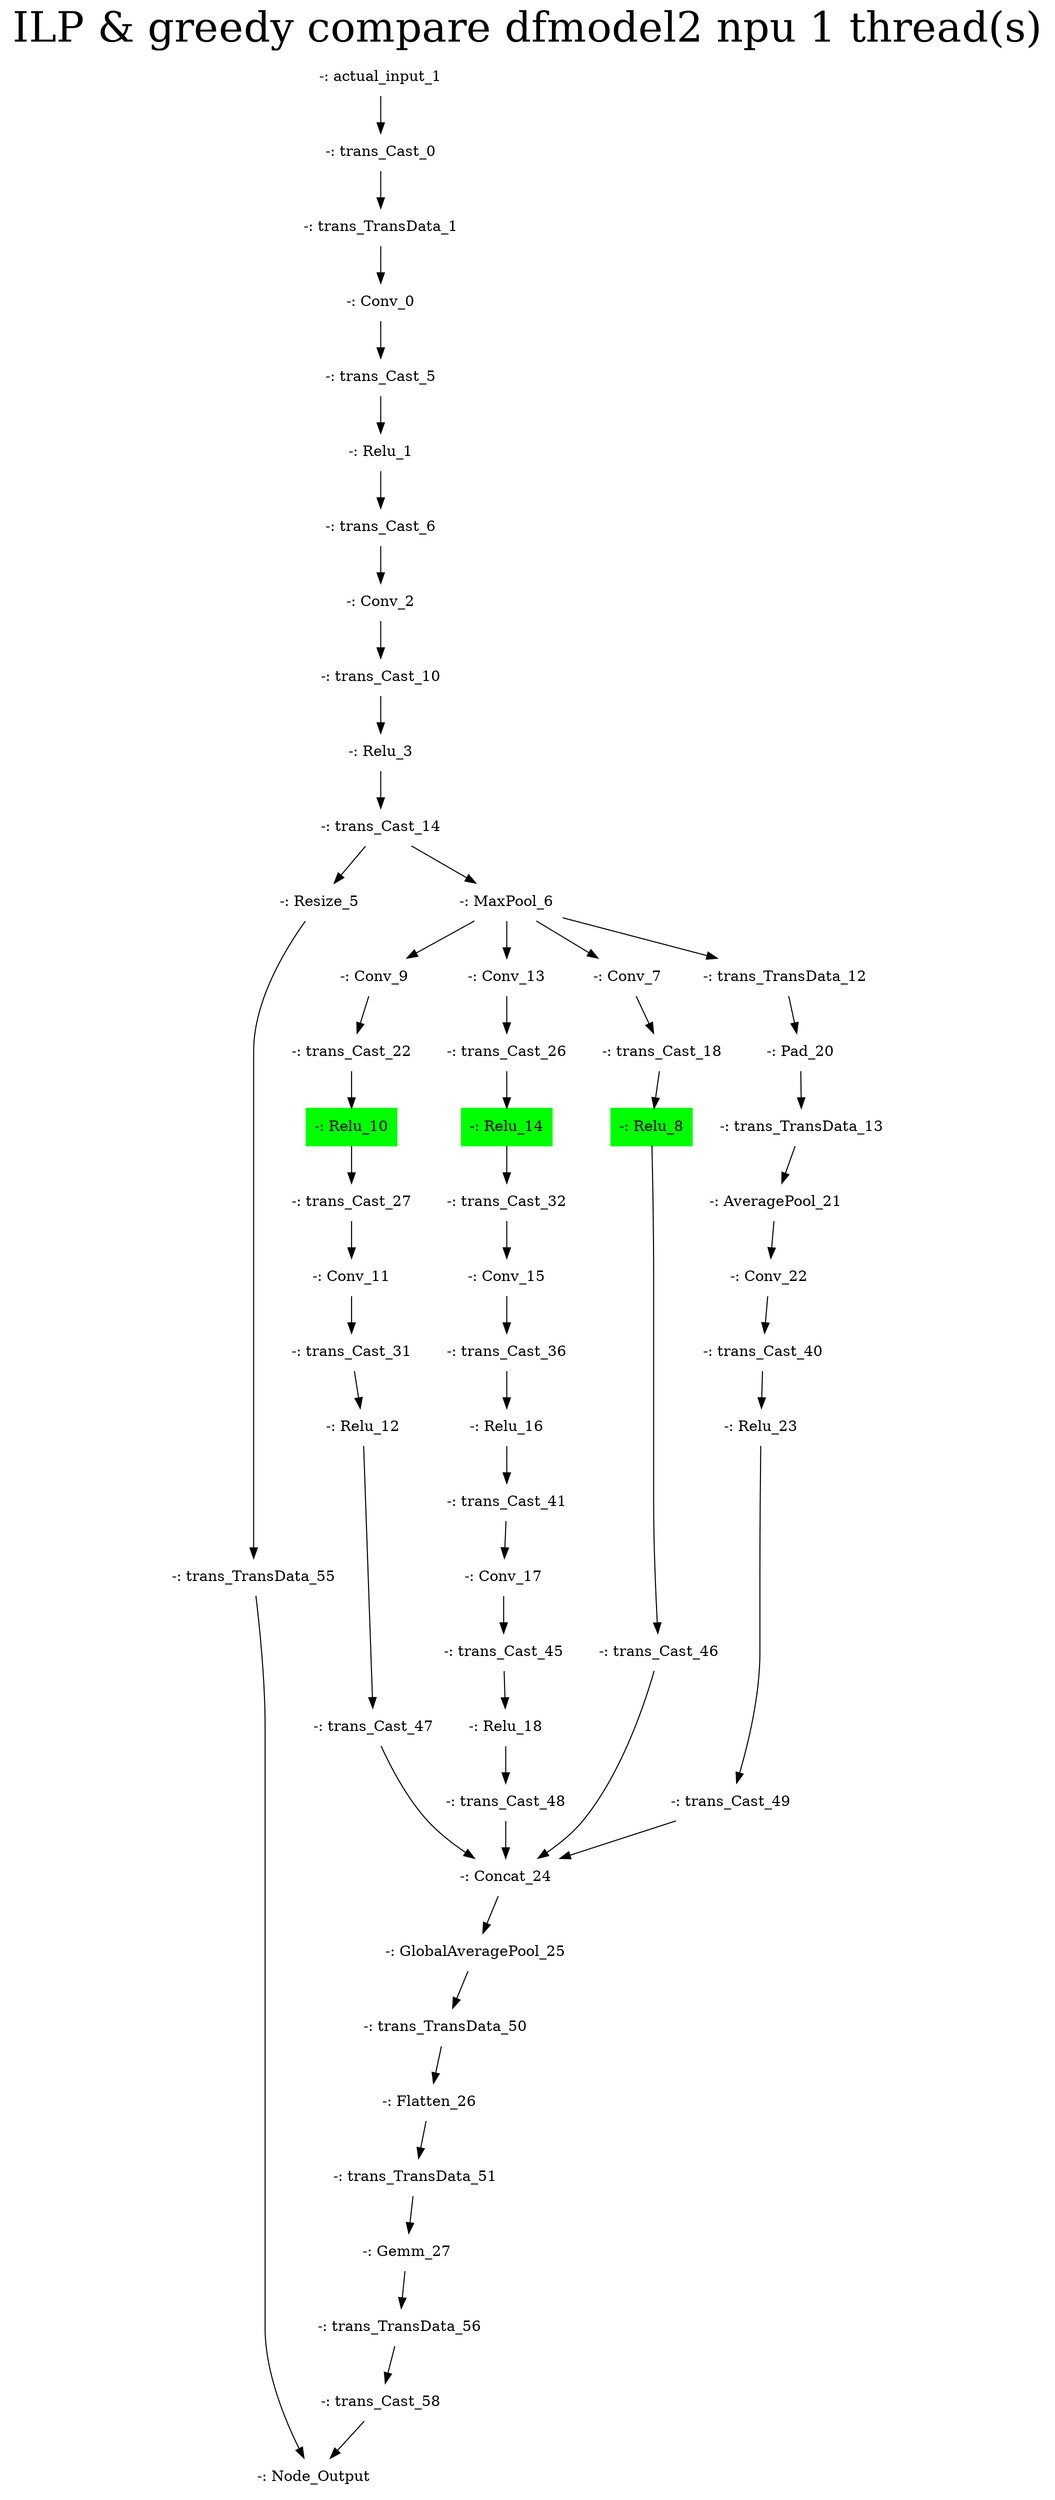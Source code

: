 digraph G {
label     = "ILP & greedy compare dfmodel2 npu 1 thread(s)"
    labelloc  =  t // t: Place the graph's title on top.
    fontsize  = 40 // Make title stand out by giving a large font size
    fontcolor = black"-: actual_input_1"->"-: trans_Cast_0";
"-: actual_input_1" [shape=box,style=filled,color=white];
"-: trans_Cast_0"->"-: trans_TransData_1";
"-: trans_Cast_0" [shape=box,style=filled,color=white];
"-: trans_TransData_1"->"-: Conv_0";
"-: trans_TransData_1" [shape=box,style=filled,color=white];
"-: Conv_0"->"-: trans_Cast_5";
"-: Conv_0" [shape=box,style=filled,color=white];
"-: trans_Cast_5"->"-: Relu_1";
"-: trans_Cast_5" [shape=box,style=filled,color=white];
"-: Relu_1"->"-: trans_Cast_6";
"-: Relu_1" [shape=box,style=filled,color=white];
"-: trans_Cast_6"->"-: Conv_2";
"-: trans_Cast_6" [shape=box,style=filled,color=white];
"-: Conv_2"->"-: trans_Cast_10";
"-: Conv_2" [shape=box,style=filled,color=white];
"-: trans_Cast_10"->"-: Relu_3";
"-: trans_Cast_10" [shape=box,style=filled,color=white];
"-: Relu_3"->"-: trans_Cast_14";
"-: Relu_3" [shape=box,style=filled,color=white];
"-: trans_Cast_14"->"-: Resize_5";
"-: trans_Cast_14"->"-: MaxPool_6";
"-: trans_Cast_14" [shape=box,style=filled,color=white];
"-: Resize_5"->"-: trans_TransData_55";
"-: Resize_5" [shape=box,style=filled,color=white];
"-: trans_TransData_55"->"-: Node_Output";
"-: trans_TransData_55" [shape=box,style=filled,color=white];
"-: MaxPool_6"->"-: Conv_9";
"-: MaxPool_6"->"-: Conv_13";
"-: MaxPool_6"->"-: Conv_7";
"-: MaxPool_6"->"-: trans_TransData_12";
"-: MaxPool_6" [shape=box,style=filled,color=white];
"-: Conv_7"->"-: trans_Cast_18";
"-: Conv_7" [shape=box,style=filled,color=white];
"-: trans_Cast_18"->"-: Relu_8";
"-: trans_Cast_18" [shape=box,style=filled,color=white];
"-: Relu_8"->"-: trans_Cast_46";
"-: Relu_8" [shape=box,style=filled,color=green];
"-: trans_Cast_46"->"-: Concat_24";
"-: trans_Cast_46" [shape=box,style=filled,color=white];
"-: Conv_9"->"-: trans_Cast_22";
"-: Conv_9" [shape=box,style=filled,color=white];
"-: trans_Cast_22"->"-: Relu_10";
"-: trans_Cast_22" [shape=box,style=filled,color=white];
"-: Relu_10"->"-: trans_Cast_27";
"-: Relu_10" [shape=box,style=filled,color=green];
"-: trans_Cast_27"->"-: Conv_11";
"-: trans_Cast_27" [shape=box,style=filled,color=white];
"-: Conv_11"->"-: trans_Cast_31";
"-: Conv_11" [shape=box,style=filled,color=white];
"-: trans_Cast_31"->"-: Relu_12";
"-: trans_Cast_31" [shape=box,style=filled,color=white];
"-: Relu_12"->"-: trans_Cast_47";
"-: Relu_12" [shape=box,style=filled,color=white];
"-: trans_Cast_47"->"-: Concat_24";
"-: trans_Cast_47" [shape=box,style=filled,color=white];
"-: Conv_13"->"-: trans_Cast_26";
"-: Conv_13" [shape=box,style=filled,color=white];
"-: trans_Cast_26"->"-: Relu_14";
"-: trans_Cast_26" [shape=box,style=filled,color=white];
"-: Relu_14"->"-: trans_Cast_32";
"-: Relu_14" [shape=box,style=filled,color=green];
"-: trans_Cast_32"->"-: Conv_15";
"-: trans_Cast_32" [shape=box,style=filled,color=white];
"-: Conv_15"->"-: trans_Cast_36";
"-: Conv_15" [shape=box,style=filled,color=white];
"-: trans_Cast_36"->"-: Relu_16";
"-: trans_Cast_36" [shape=box,style=filled,color=white];
"-: Relu_16"->"-: trans_Cast_41";
"-: Relu_16" [shape=box,style=filled,color=white];
"-: trans_Cast_41"->"-: Conv_17";
"-: trans_Cast_41" [shape=box,style=filled,color=white];
"-: Conv_17"->"-: trans_Cast_45";
"-: Conv_17" [shape=box,style=filled,color=white];
"-: trans_Cast_45"->"-: Relu_18";
"-: trans_Cast_45" [shape=box,style=filled,color=white];
"-: Relu_18"->"-: trans_Cast_48";
"-: Relu_18" [shape=box,style=filled,color=white];
"-: trans_Cast_48"->"-: Concat_24";
"-: trans_Cast_48" [shape=box,style=filled,color=white];
"-: trans_TransData_12"->"-: Pad_20";
"-: trans_TransData_12" [shape=box,style=filled,color=white];
"-: Pad_20"->"-: trans_TransData_13";
"-: Pad_20" [shape=box,style=filled,color=white];
"-: trans_TransData_13"->"-: AveragePool_21";
"-: trans_TransData_13" [shape=box,style=filled,color=white];
"-: AveragePool_21"->"-: Conv_22";
"-: AveragePool_21" [shape=box,style=filled,color=white];
"-: Conv_22"->"-: trans_Cast_40";
"-: Conv_22" [shape=box,style=filled,color=white];
"-: trans_Cast_40"->"-: Relu_23";
"-: trans_Cast_40" [shape=box,style=filled,color=white];
"-: Relu_23"->"-: trans_Cast_49";
"-: Relu_23" [shape=box,style=filled,color=white];
"-: trans_Cast_49"->"-: Concat_24";
"-: trans_Cast_49" [shape=box,style=filled,color=white];
"-: Concat_24"->"-: GlobalAveragePool_25";
"-: Concat_24" [shape=box,style=filled,color=white];
"-: GlobalAveragePool_25"->"-: trans_TransData_50";
"-: GlobalAveragePool_25" [shape=box,style=filled,color=white];
"-: trans_TransData_50"->"-: Flatten_26";
"-: trans_TransData_50" [shape=box,style=filled,color=white];
"-: Flatten_26"->"-: trans_TransData_51";
"-: Flatten_26" [shape=box,style=filled,color=white];
"-: trans_TransData_51"->"-: Gemm_27";
"-: trans_TransData_51" [shape=box,style=filled,color=white];
"-: Gemm_27"->"-: trans_TransData_56";
"-: Gemm_27" [shape=box,style=filled,color=white];
"-: trans_TransData_56"->"-: trans_Cast_58";
"-: trans_TransData_56" [shape=box,style=filled,color=white];
"-: trans_Cast_58"->"-: Node_Output";
"-: trans_Cast_58" [shape=box,style=filled,color=white];
"-: Node_Output" [shape=box,style=filled,color=white];
}